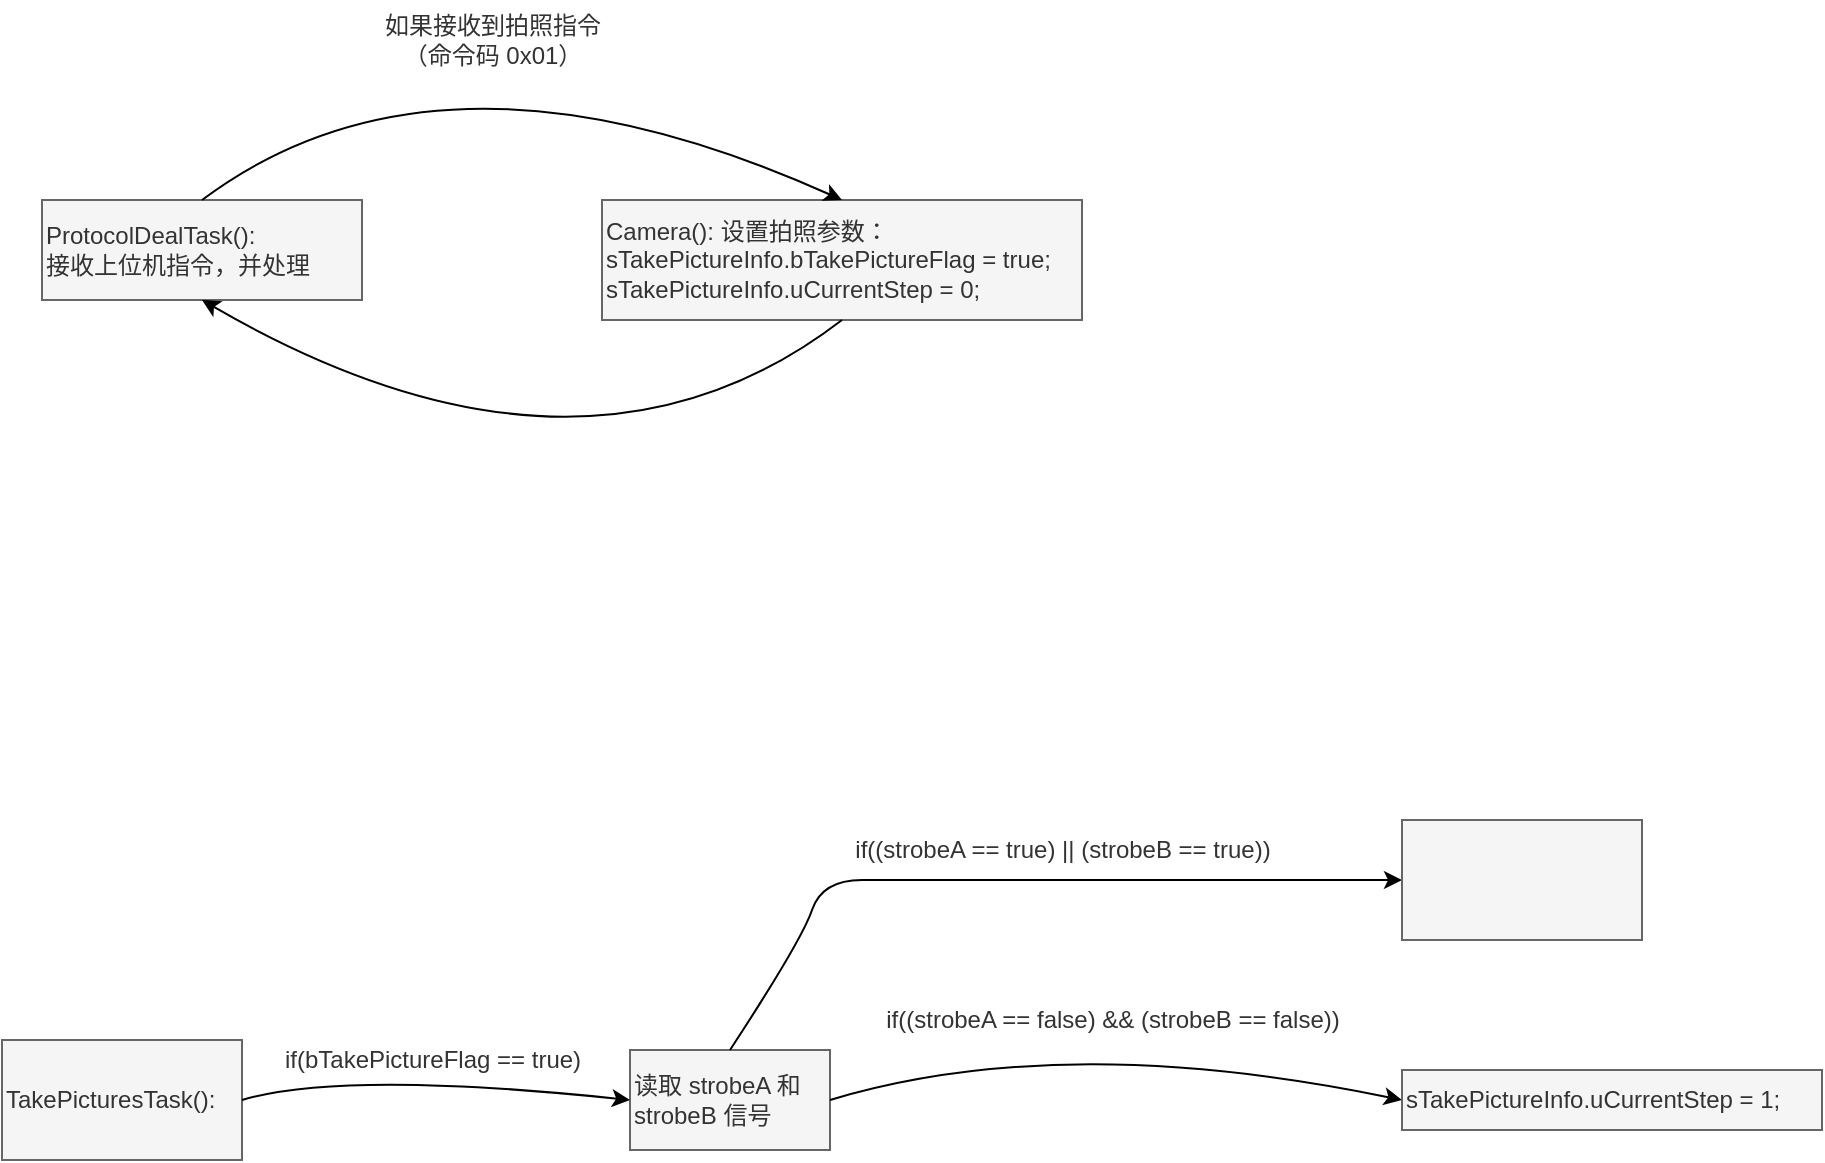 <mxfile version="21.2.9" type="github">
  <diagram name="第 1 页" id="54-xbMOGU5B9-2lUTUZc">
    <mxGraphModel dx="2074" dy="1124" grid="1" gridSize="10" guides="1" tooltips="1" connect="1" arrows="1" fold="1" page="1" pageScale="1" pageWidth="827" pageHeight="1169" math="0" shadow="0">
      <root>
        <mxCell id="0" />
        <mxCell id="1" parent="0" />
        <mxCell id="t49rK2WE6GSj2qDxC9b9-2" value="ProtocolDealTask():&lt;br&gt;接收上位机指令，并处理" style="rounded=0;whiteSpace=wrap;html=1;strokeColor=#666666;fontFamily=Helvetica;fontSize=12;fontColor=#333333;fillColor=#f5f5f5;align=left;" vertex="1" parent="1">
          <mxGeometry x="70" y="190" width="160" height="50" as="geometry" />
        </mxCell>
        <mxCell id="t49rK2WE6GSj2qDxC9b9-5" value="如果接收到拍照指令&lt;br&gt;（命令码 0x01）" style="text;html=1;align=center;verticalAlign=middle;resizable=0;points=[];autosize=1;strokeColor=none;fillColor=none;fontSize=12;fontFamily=Helvetica;fontColor=#333333;" vertex="1" parent="1">
          <mxGeometry x="230" y="90" width="130" height="40" as="geometry" />
        </mxCell>
        <mxCell id="t49rK2WE6GSj2qDxC9b9-7" value="Camera(): 设置拍照参数：&lt;br style=&quot;border-color: var(--border-color);&quot;&gt;&lt;span style=&quot;&quot;&gt;sTakePictureInfo.bTakePictureFlag = true;&lt;/span&gt;&lt;br style=&quot;border-color: var(--border-color);&quot;&gt;&lt;span style=&quot;&quot;&gt;sTakePictureInfo.uCurrentStep = 0;&lt;/span&gt;" style="whiteSpace=wrap;html=1;rounded=0;strokeColor=#666666;fontFamily=Helvetica;fontSize=12;fontColor=#333333;fillColor=#f5f5f5;align=left;" vertex="1" parent="1">
          <mxGeometry x="350" y="190" width="240" height="60" as="geometry" />
        </mxCell>
        <mxCell id="t49rK2WE6GSj2qDxC9b9-9" value="" style="curved=1;endArrow=classic;html=1;rounded=0;fontFamily=Helvetica;fontSize=12;fontColor=#333333;exitX=0.5;exitY=0;exitDx=0;exitDy=0;entryX=0.5;entryY=0;entryDx=0;entryDy=0;" edge="1" parent="1" source="t49rK2WE6GSj2qDxC9b9-2" target="t49rK2WE6GSj2qDxC9b9-7">
          <mxGeometry width="50" height="50" relative="1" as="geometry">
            <mxPoint x="390" y="550" as="sourcePoint" />
            <mxPoint x="440" y="500" as="targetPoint" />
            <Array as="points">
              <mxPoint x="270" y="100" />
            </Array>
          </mxGeometry>
        </mxCell>
        <mxCell id="t49rK2WE6GSj2qDxC9b9-10" value="" style="curved=1;endArrow=classic;html=1;rounded=0;fontFamily=Helvetica;fontSize=12;fontColor=#333333;exitX=0.5;exitY=1;exitDx=0;exitDy=0;entryX=0.5;entryY=1;entryDx=0;entryDy=0;" edge="1" parent="1" source="t49rK2WE6GSj2qDxC9b9-7" target="t49rK2WE6GSj2qDxC9b9-2">
          <mxGeometry width="50" height="50" relative="1" as="geometry">
            <mxPoint x="390" y="550" as="sourcePoint" />
            <mxPoint x="440" y="500" as="targetPoint" />
            <Array as="points">
              <mxPoint x="340" y="350" />
            </Array>
          </mxGeometry>
        </mxCell>
        <mxCell id="t49rK2WE6GSj2qDxC9b9-11" value="TakePicturesTask():&lt;br&gt;" style="rounded=0;whiteSpace=wrap;html=1;strokeColor=#666666;fontFamily=Helvetica;fontSize=12;fontColor=#333333;fillColor=#f5f5f5;align=left;" vertex="1" parent="1">
          <mxGeometry x="50" y="610" width="120" height="60" as="geometry" />
        </mxCell>
        <mxCell id="t49rK2WE6GSj2qDxC9b9-12" value="&lt;div&gt;读取 strobeA 和 strobeB 信号&lt;/div&gt;" style="rounded=0;whiteSpace=wrap;html=1;strokeColor=#666666;fontFamily=Helvetica;fontSize=12;fontColor=#333333;fillColor=#f5f5f5;align=left;" vertex="1" parent="1">
          <mxGeometry x="364" y="615" width="100" height="50" as="geometry" />
        </mxCell>
        <mxCell id="t49rK2WE6GSj2qDxC9b9-13" value="" style="curved=1;endArrow=classic;html=1;rounded=0;fontFamily=Helvetica;fontSize=12;fontColor=#333333;exitX=1;exitY=0.5;exitDx=0;exitDy=0;entryX=0;entryY=0.5;entryDx=0;entryDy=0;" edge="1" parent="1" source="t49rK2WE6GSj2qDxC9b9-11" target="t49rK2WE6GSj2qDxC9b9-12">
          <mxGeometry width="50" height="50" relative="1" as="geometry">
            <mxPoint x="390" y="615" as="sourcePoint" />
            <mxPoint x="440" y="565" as="targetPoint" />
            <Array as="points">
              <mxPoint x="220" y="625" />
            </Array>
          </mxGeometry>
        </mxCell>
        <mxCell id="t49rK2WE6GSj2qDxC9b9-14" value="&lt;div&gt;if(bTakePictureFlag == true)&lt;/div&gt;" style="text;html=1;align=center;verticalAlign=middle;resizable=0;points=[];autosize=1;strokeColor=none;fillColor=none;fontSize=12;fontFamily=Helvetica;fontColor=#333333;" vertex="1" parent="1">
          <mxGeometry x="180" y="605" width="170" height="30" as="geometry" />
        </mxCell>
        <mxCell id="t49rK2WE6GSj2qDxC9b9-15" value="&lt;div&gt;if((strobeA == false) &amp;amp;&amp;amp; (strobeB == false))&lt;/div&gt;" style="text;html=1;align=center;verticalAlign=middle;resizable=0;points=[];autosize=1;strokeColor=none;fillColor=none;fontSize=12;fontFamily=Helvetica;fontColor=#333333;" vertex="1" parent="1">
          <mxGeometry x="480" y="585" width="250" height="30" as="geometry" />
        </mxCell>
        <mxCell id="t49rK2WE6GSj2qDxC9b9-16" value="" style="curved=1;endArrow=classic;html=1;rounded=0;fontFamily=Helvetica;fontSize=12;fontColor=#333333;exitX=1;exitY=0.5;exitDx=0;exitDy=0;entryX=0;entryY=0.5;entryDx=0;entryDy=0;" edge="1" parent="1" source="t49rK2WE6GSj2qDxC9b9-12" target="t49rK2WE6GSj2qDxC9b9-17">
          <mxGeometry width="50" height="50" relative="1" as="geometry">
            <mxPoint x="510" y="677" as="sourcePoint" />
            <mxPoint x="704" y="677" as="targetPoint" />
            <Array as="points">
              <mxPoint x="580" y="605" />
            </Array>
          </mxGeometry>
        </mxCell>
        <mxCell id="t49rK2WE6GSj2qDxC9b9-17" value="&lt;div&gt;sTakePictureInfo.uCurrentStep = 1;&lt;/div&gt;" style="rounded=0;whiteSpace=wrap;html=1;strokeColor=#666666;fontFamily=Helvetica;fontSize=12;fontColor=#333333;fillColor=#f5f5f5;align=left;" vertex="1" parent="1">
          <mxGeometry x="750" y="625" width="210" height="30" as="geometry" />
        </mxCell>
        <mxCell id="t49rK2WE6GSj2qDxC9b9-19" value="" style="curved=1;endArrow=classic;html=1;rounded=0;fontFamily=Helvetica;fontSize=12;fontColor=#333333;exitX=0.5;exitY=0;exitDx=0;exitDy=0;entryX=0;entryY=0.5;entryDx=0;entryDy=0;" edge="1" parent="1" source="t49rK2WE6GSj2qDxC9b9-12" target="t49rK2WE6GSj2qDxC9b9-20">
          <mxGeometry width="50" height="50" relative="1" as="geometry">
            <mxPoint x="390" y="530" as="sourcePoint" />
            <mxPoint x="610" y="470" as="targetPoint" />
            <Array as="points">
              <mxPoint x="450" y="560" />
              <mxPoint x="460" y="530" />
              <mxPoint x="500" y="530" />
            </Array>
          </mxGeometry>
        </mxCell>
        <mxCell id="t49rK2WE6GSj2qDxC9b9-20" value="" style="whiteSpace=wrap;html=1;rounded=0;strokeColor=#666666;fontFamily=Helvetica;fontSize=12;fontColor=#333333;fillColor=#f5f5f5;" vertex="1" parent="1">
          <mxGeometry x="750" y="500" width="120" height="60" as="geometry" />
        </mxCell>
        <mxCell id="t49rK2WE6GSj2qDxC9b9-21" value="&lt;div&gt;if((strobeA == true) || (strobeB == true))&lt;/div&gt;" style="text;html=1;align=center;verticalAlign=middle;resizable=0;points=[];autosize=1;strokeColor=none;fillColor=none;fontSize=12;fontFamily=Helvetica;fontColor=#333333;" vertex="1" parent="1">
          <mxGeometry x="465" y="500" width="230" height="30" as="geometry" />
        </mxCell>
      </root>
    </mxGraphModel>
  </diagram>
</mxfile>
